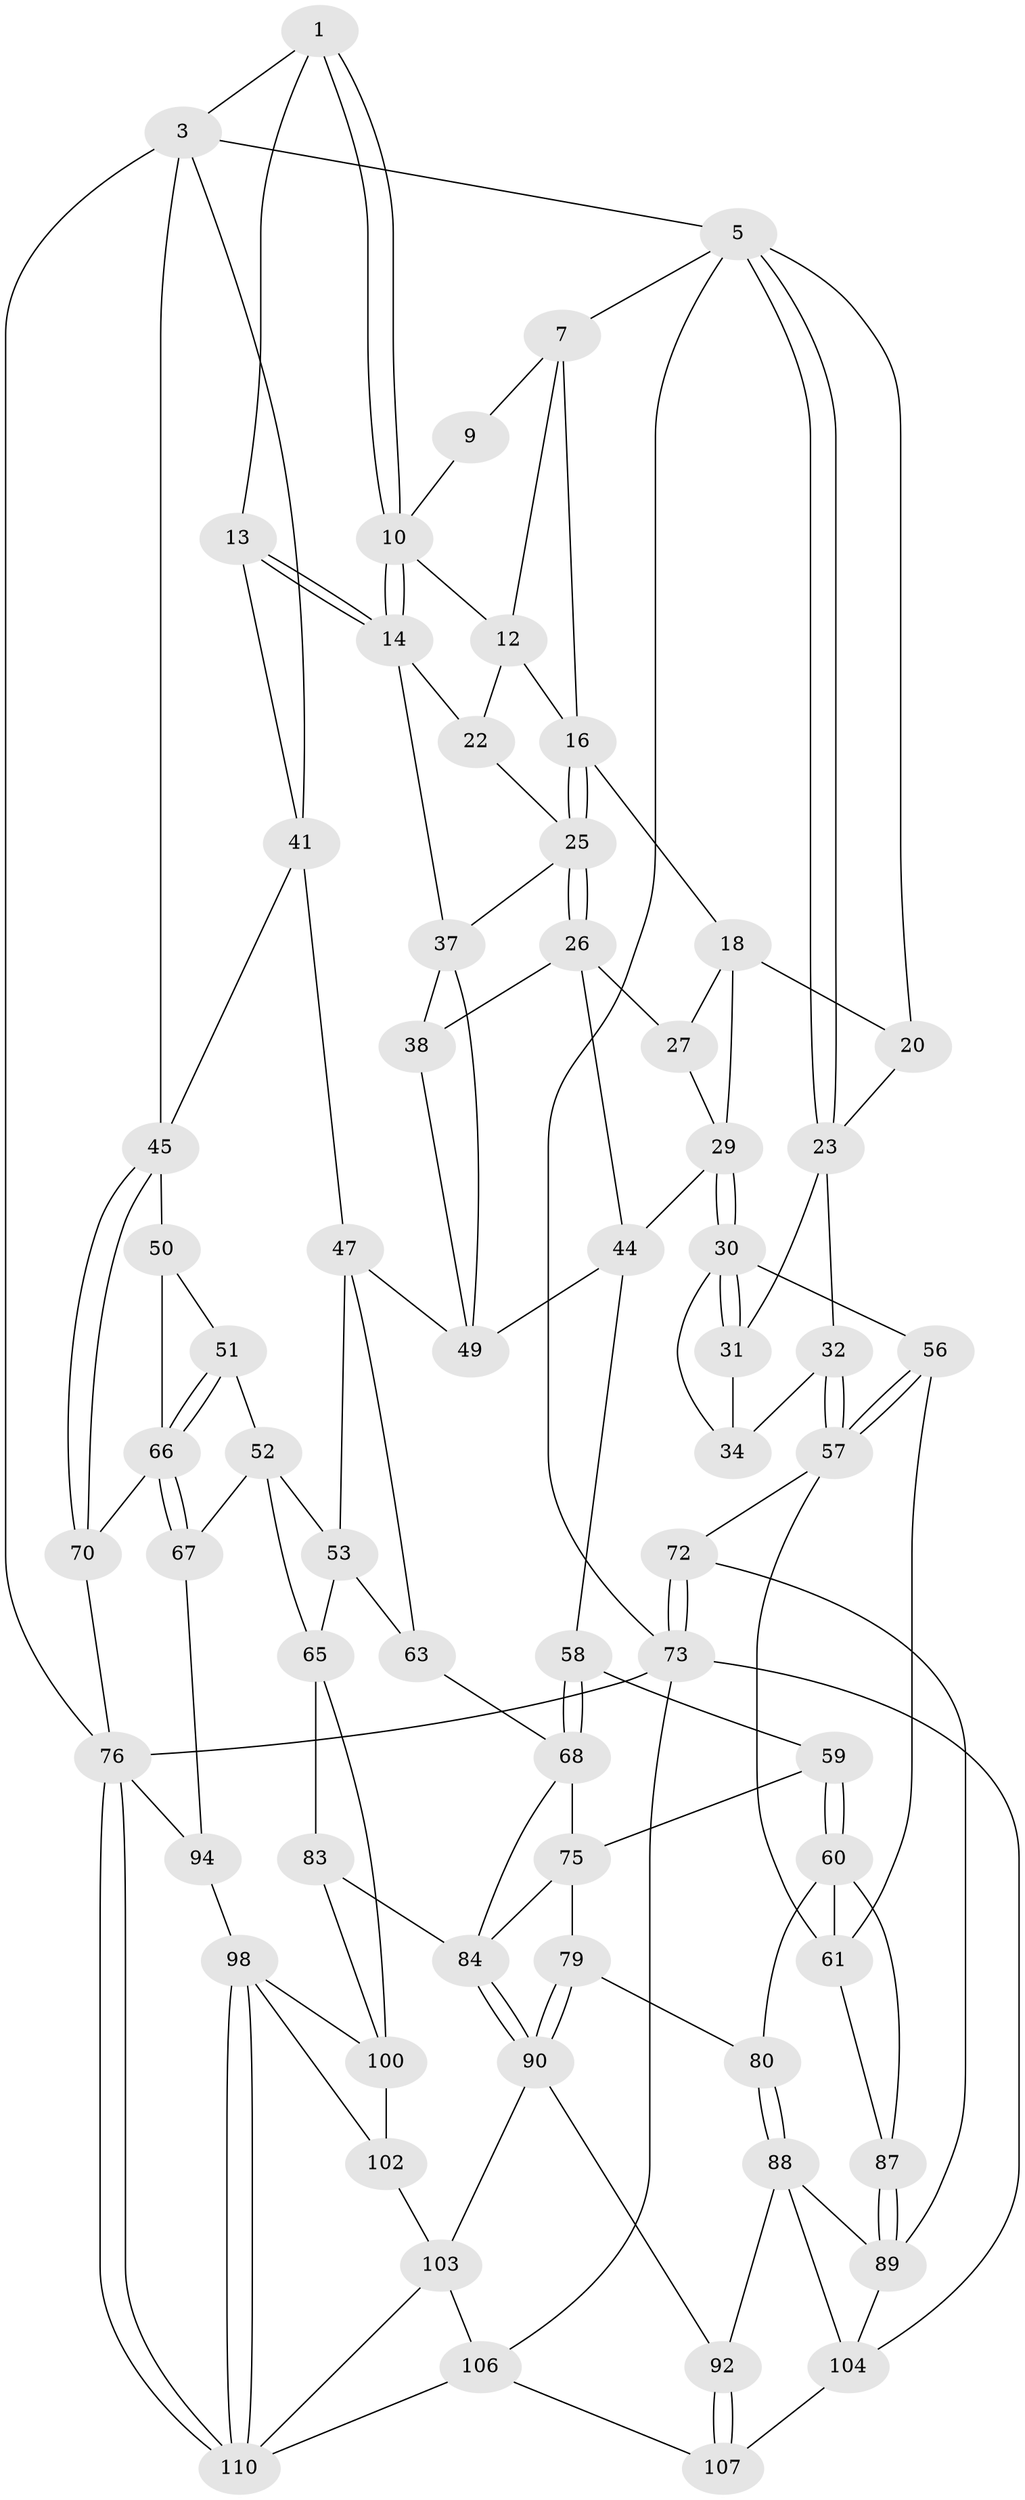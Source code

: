 // Generated by graph-tools (version 1.1) at 2025/24/03/03/25 07:24:34]
// undirected, 67 vertices, 145 edges
graph export_dot {
graph [start="1"]
  node [color=gray90,style=filled];
  1 [pos="+0.7283236044364213+0",super="+2"];
  3 [pos="+1+0",super="+4"];
  5 [pos="+0+0",super="+6"];
  7 [pos="+0.3351955292029362+0",super="+8"];
  9 [pos="+0.5549121810020937+0"];
  10 [pos="+0.6962719707450283+0.11640761697811473",super="+11"];
  12 [pos="+0.564190283918702+0.1045226239332239",super="+15"];
  13 [pos="+0.7529012085543761+0.1980605402408169"];
  14 [pos="+0.7354229098440126+0.19550134610578745",super="+21"];
  16 [pos="+0.5120289228576348+0.11933146746926024",super="+17"];
  18 [pos="+0.3942533958225368+0.1921995250659177",super="+19"];
  20 [pos="+0.22830003791136205+0.00971659032339589"];
  22 [pos="+0.6051904783342712+0.18758113375566246"];
  23 [pos="+0+0.09767182581219944",super="+24"];
  25 [pos="+0.50346025874436+0.17457877575046732",super="+28"];
  26 [pos="+0.4374561126141188+0.21356086689148288",super="+39"];
  27 [pos="+0.42269811209442537+0.20911697596063764"];
  29 [pos="+0.2497391090543782+0.31545515452795225",super="+43"];
  30 [pos="+0.24588519032779335+0.31720170373544904",super="+35"];
  31 [pos="+0.17435454950091397+0.08604314200278174"];
  32 [pos="+0+0.22865256719997681",super="+33"];
  34 [pos="+0.14053000599024387+0.13287980395559243",super="+36"];
  37 [pos="+0.5440857495317495+0.2737441244357204",super="+40"];
  38 [pos="+0.5149719464613564+0.28521820221449395"];
  41 [pos="+0.8834507328602215+0.20061707415999544",super="+42"];
  44 [pos="+0.4158547523288345+0.36326316931546804",super="+55"];
  45 [pos="+1+0.2484443024341112",super="+46"];
  47 [pos="+0.7994949250906394+0.3298111385707569",super="+48"];
  49 [pos="+0.6309906623628696+0.4092937091240167",super="+54"];
  50 [pos="+0.9360777818378672+0.3992007385559771"];
  51 [pos="+0.8700298992755658+0.4044111583613"];
  52 [pos="+0.8596101455418733+0.4016748191436238",super="+64"];
  53 [pos="+0.8403789995488964+0.39476334104503424",super="+62"];
  56 [pos="+0.19875960250538346+0.4031240784826315"];
  57 [pos="+0+0.3969223445264597",super="+71"];
  58 [pos="+0.4465282611118544+0.43170566292251034"];
  59 [pos="+0.30532580684660154+0.48088296113004364"];
  60 [pos="+0.20993564230525563+0.4675015391838511",super="+81"];
  61 [pos="+0.20243340490400777+0.4586513865410873",super="+86"];
  63 [pos="+0.6303727861525479+0.44839301211271015"];
  65 [pos="+0.716094899522627+0.6137380566489978",super="+82"];
  66 [pos="+0.8472197625217582+0.6196821884691441",super="+69"];
  67 [pos="+0.843432938190302+0.624436966515265",super="+95"];
  68 [pos="+0.48892537267242553+0.4735337550679013",super="+74"];
  70 [pos="+1+0.4697374366226786"];
  72 [pos="+0+0.6804266986421666"];
  73 [pos="+0+1",super="+109"];
  75 [pos="+0.35842810883014825+0.5361723838766941",super="+78"];
  76 [pos="+1+1",super="+77"];
  79 [pos="+0.3035693039600054+0.6147669758639089"];
  80 [pos="+0.2844168681242063+0.6038624847347623"];
  83 [pos="+0.5817362297676995+0.6605749595463742"];
  84 [pos="+0.46859593668694227+0.6466459769202197",super="+85"];
  87 [pos="+0.16398383866305416+0.6587649542371118"];
  88 [pos="+0.1961062982566829+0.7166444393495526",super="+93"];
  89 [pos="+0.18037679506919058+0.7002535824945004",super="+96"];
  90 [pos="+0.3953494740224025+0.726680853373661",super="+91"];
  92 [pos="+0.32081403084102167+0.7990989015739411"];
  94 [pos="+1+0.7472992557705479",super="+97"];
  98 [pos="+0.7210899016333365+1",super="+99"];
  100 [pos="+0.7052123343451765+0.8987664697987938",super="+101"];
  102 [pos="+0.5252621518341285+0.84405999531126"];
  103 [pos="+0.4696178305005771+0.8146748166931888",super="+105"];
  104 [pos="+0.09257448855346623+0.8363451313437164",super="+108"];
  106 [pos="+0.3967520090749464+0.9115549919393776",super="+112"];
  107 [pos="+0.319095352338891+0.8074978518745152"];
  110 [pos="+0.7226172434318793+1",super="+111"];
  1 -- 10;
  1 -- 10;
  1 -- 3;
  1 -- 13;
  3 -- 41;
  3 -- 5;
  3 -- 76;
  3 -- 45;
  5 -- 23;
  5 -- 23;
  5 -- 73;
  5 -- 20;
  5 -- 7;
  7 -- 16;
  7 -- 9;
  7 -- 12;
  9 -- 10;
  10 -- 14;
  10 -- 14;
  10 -- 12;
  12 -- 16;
  12 -- 22;
  13 -- 14;
  13 -- 14;
  13 -- 41;
  14 -- 22;
  14 -- 37;
  16 -- 25;
  16 -- 25;
  16 -- 18;
  18 -- 27;
  18 -- 20;
  18 -- 29;
  20 -- 23;
  22 -- 25;
  23 -- 32;
  23 -- 31;
  25 -- 26;
  25 -- 26;
  25 -- 37;
  26 -- 27;
  26 -- 44;
  26 -- 38;
  27 -- 29;
  29 -- 30;
  29 -- 30;
  29 -- 44;
  30 -- 31;
  30 -- 31;
  30 -- 56;
  30 -- 34;
  31 -- 34;
  32 -- 57;
  32 -- 57;
  32 -- 34 [weight=2];
  37 -- 38;
  37 -- 49;
  38 -- 49;
  41 -- 45;
  41 -- 47;
  44 -- 49;
  44 -- 58;
  45 -- 70;
  45 -- 70;
  45 -- 50;
  47 -- 53;
  47 -- 49;
  47 -- 63;
  50 -- 51;
  50 -- 66;
  51 -- 52;
  51 -- 66;
  51 -- 66;
  52 -- 53;
  52 -- 65;
  52 -- 67;
  53 -- 65;
  53 -- 63;
  56 -- 57;
  56 -- 57;
  56 -- 61;
  57 -- 72;
  57 -- 61;
  58 -- 59;
  58 -- 68;
  58 -- 68;
  59 -- 60;
  59 -- 60;
  59 -- 75;
  60 -- 61;
  60 -- 80;
  60 -- 87;
  61 -- 87;
  63 -- 68;
  65 -- 83;
  65 -- 100;
  66 -- 67;
  66 -- 67;
  66 -- 70;
  67 -- 94 [weight=2];
  68 -- 75;
  68 -- 84;
  70 -- 76;
  72 -- 73;
  72 -- 73;
  72 -- 89;
  73 -- 76;
  73 -- 104;
  73 -- 106;
  75 -- 84;
  75 -- 79;
  76 -- 110;
  76 -- 110;
  76 -- 94;
  79 -- 80;
  79 -- 90;
  79 -- 90;
  80 -- 88;
  80 -- 88;
  83 -- 84;
  83 -- 100;
  84 -- 90;
  84 -- 90;
  87 -- 89;
  87 -- 89;
  88 -- 89;
  88 -- 92;
  88 -- 104;
  89 -- 104;
  90 -- 92;
  90 -- 103;
  92 -- 107;
  92 -- 107;
  94 -- 98;
  98 -- 110;
  98 -- 110;
  98 -- 100;
  98 -- 102;
  100 -- 102;
  102 -- 103;
  103 -- 106;
  103 -- 110;
  104 -- 107;
  106 -- 107;
  106 -- 110;
}
